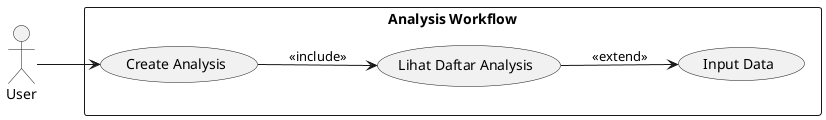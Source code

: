 @startuml
left to right direction
actor "User" as SPK

rectangle "Analysis Workflow" {
  usecase "Create Analysis" as A1
  usecase "Lihat Daftar Analysis" as A1a
  usecase "Input Data" as A2
}

SPK --> A1
A1 --> A1a : <<include>>
A1a --> A2 : <<extend>>

@enduml
